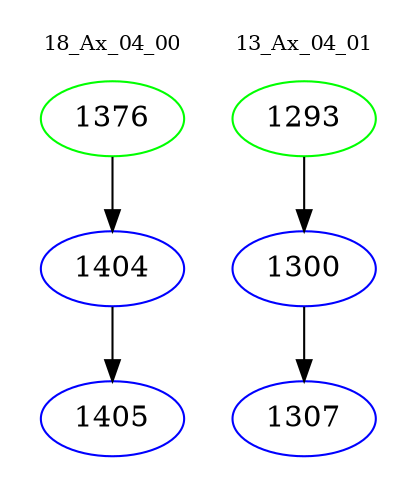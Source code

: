 digraph{
subgraph cluster_0 {
color = white
label = "18_Ax_04_00";
fontsize=10;
T0_1376 [label="1376", color="green"]
T0_1376 -> T0_1404 [color="black"]
T0_1404 [label="1404", color="blue"]
T0_1404 -> T0_1405 [color="black"]
T0_1405 [label="1405", color="blue"]
}
subgraph cluster_1 {
color = white
label = "13_Ax_04_01";
fontsize=10;
T1_1293 [label="1293", color="green"]
T1_1293 -> T1_1300 [color="black"]
T1_1300 [label="1300", color="blue"]
T1_1300 -> T1_1307 [color="black"]
T1_1307 [label="1307", color="blue"]
}
}
